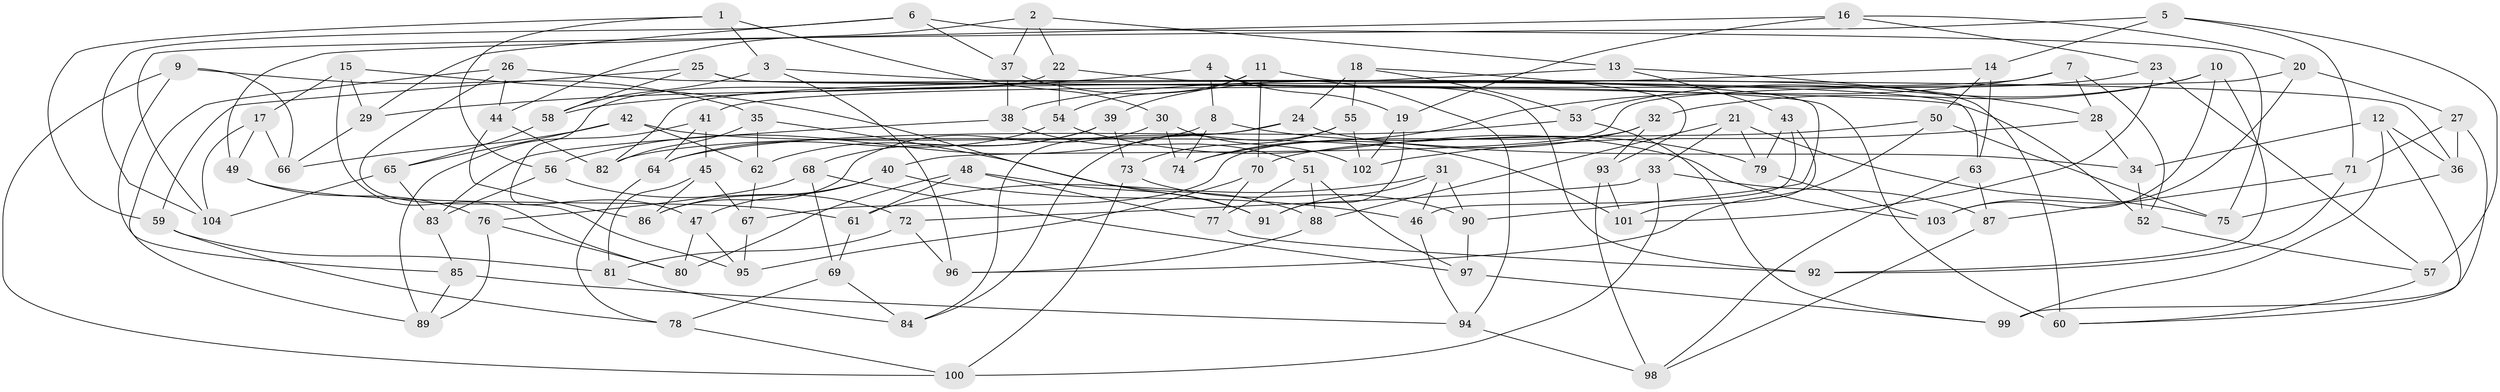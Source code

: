 // coarse degree distribution, {4: 0.6612903225806451, 3: 0.03225806451612903, 5: 0.0967741935483871, 6: 0.0967741935483871, 7: 0.03225806451612903, 8: 0.04838709677419355, 9: 0.03225806451612903}
// Generated by graph-tools (version 1.1) at 2025/01/03/04/25 22:01:57]
// undirected, 104 vertices, 208 edges
graph export_dot {
graph [start="1"]
  node [color=gray90,style=filled];
  1;
  2;
  3;
  4;
  5;
  6;
  7;
  8;
  9;
  10;
  11;
  12;
  13;
  14;
  15;
  16;
  17;
  18;
  19;
  20;
  21;
  22;
  23;
  24;
  25;
  26;
  27;
  28;
  29;
  30;
  31;
  32;
  33;
  34;
  35;
  36;
  37;
  38;
  39;
  40;
  41;
  42;
  43;
  44;
  45;
  46;
  47;
  48;
  49;
  50;
  51;
  52;
  53;
  54;
  55;
  56;
  57;
  58;
  59;
  60;
  61;
  62;
  63;
  64;
  65;
  66;
  67;
  68;
  69;
  70;
  71;
  72;
  73;
  74;
  75;
  76;
  77;
  78;
  79;
  80;
  81;
  82;
  83;
  84;
  85;
  86;
  87;
  88;
  89;
  90;
  91;
  92;
  93;
  94;
  95;
  96;
  97;
  98;
  99;
  100;
  101;
  102;
  103;
  104;
  1 -- 56;
  1 -- 3;
  1 -- 59;
  1 -- 30;
  2 -- 13;
  2 -- 37;
  2 -- 44;
  2 -- 22;
  3 -- 96;
  3 -- 36;
  3 -- 58;
  4 -- 19;
  4 -- 8;
  4 -- 29;
  4 -- 92;
  5 -- 104;
  5 -- 57;
  5 -- 71;
  5 -- 14;
  6 -- 37;
  6 -- 29;
  6 -- 104;
  6 -- 75;
  7 -- 74;
  7 -- 41;
  7 -- 52;
  7 -- 28;
  8 -- 79;
  8 -- 56;
  8 -- 74;
  9 -- 100;
  9 -- 35;
  9 -- 66;
  9 -- 85;
  10 -- 32;
  10 -- 53;
  10 -- 103;
  10 -- 92;
  11 -- 39;
  11 -- 60;
  11 -- 54;
  11 -- 70;
  12 -- 36;
  12 -- 34;
  12 -- 60;
  12 -- 99;
  13 -- 82;
  13 -- 28;
  13 -- 43;
  14 -- 58;
  14 -- 50;
  14 -- 63;
  15 -- 91;
  15 -- 29;
  15 -- 80;
  15 -- 17;
  16 -- 49;
  16 -- 19;
  16 -- 23;
  16 -- 20;
  17 -- 49;
  17 -- 104;
  17 -- 66;
  18 -- 55;
  18 -- 53;
  18 -- 93;
  18 -- 24;
  19 -- 102;
  19 -- 91;
  20 -- 103;
  20 -- 40;
  20 -- 27;
  21 -- 88;
  21 -- 79;
  21 -- 75;
  21 -- 33;
  22 -- 47;
  22 -- 54;
  22 -- 63;
  23 -- 57;
  23 -- 38;
  23 -- 101;
  24 -- 82;
  24 -- 34;
  24 -- 84;
  25 -- 58;
  25 -- 60;
  25 -- 90;
  25 -- 59;
  26 -- 52;
  26 -- 95;
  26 -- 44;
  26 -- 89;
  27 -- 99;
  27 -- 36;
  27 -- 71;
  28 -- 34;
  28 -- 102;
  29 -- 66;
  30 -- 86;
  30 -- 102;
  30 -- 74;
  31 -- 61;
  31 -- 90;
  31 -- 46;
  31 -- 91;
  32 -- 67;
  32 -- 93;
  32 -- 74;
  33 -- 72;
  33 -- 87;
  33 -- 100;
  34 -- 52;
  35 -- 82;
  35 -- 62;
  35 -- 88;
  36 -- 75;
  37 -- 38;
  37 -- 94;
  38 -- 51;
  38 -- 83;
  39 -- 68;
  39 -- 62;
  39 -- 73;
  40 -- 47;
  40 -- 86;
  40 -- 46;
  41 -- 64;
  41 -- 89;
  41 -- 45;
  42 -- 65;
  42 -- 101;
  42 -- 62;
  42 -- 66;
  43 -- 79;
  43 -- 46;
  43 -- 101;
  44 -- 82;
  44 -- 86;
  45 -- 86;
  45 -- 81;
  45 -- 67;
  46 -- 94;
  47 -- 80;
  47 -- 95;
  48 -- 77;
  48 -- 91;
  48 -- 80;
  48 -- 61;
  49 -- 76;
  49 -- 61;
  50 -- 75;
  50 -- 96;
  50 -- 70;
  51 -- 97;
  51 -- 77;
  51 -- 88;
  52 -- 57;
  53 -- 99;
  53 -- 64;
  54 -- 103;
  54 -- 64;
  55 -- 84;
  55 -- 73;
  55 -- 102;
  56 -- 72;
  56 -- 83;
  57 -- 60;
  58 -- 65;
  59 -- 78;
  59 -- 81;
  61 -- 69;
  62 -- 67;
  63 -- 98;
  63 -- 87;
  64 -- 78;
  65 -- 83;
  65 -- 104;
  67 -- 95;
  68 -- 76;
  68 -- 69;
  68 -- 97;
  69 -- 78;
  69 -- 84;
  70 -- 77;
  70 -- 95;
  71 -- 92;
  71 -- 87;
  72 -- 81;
  72 -- 96;
  73 -- 90;
  73 -- 100;
  76 -- 89;
  76 -- 80;
  77 -- 92;
  78 -- 100;
  79 -- 103;
  81 -- 84;
  83 -- 85;
  85 -- 89;
  85 -- 94;
  87 -- 98;
  88 -- 96;
  90 -- 97;
  93 -- 101;
  93 -- 98;
  94 -- 98;
  97 -- 99;
}
